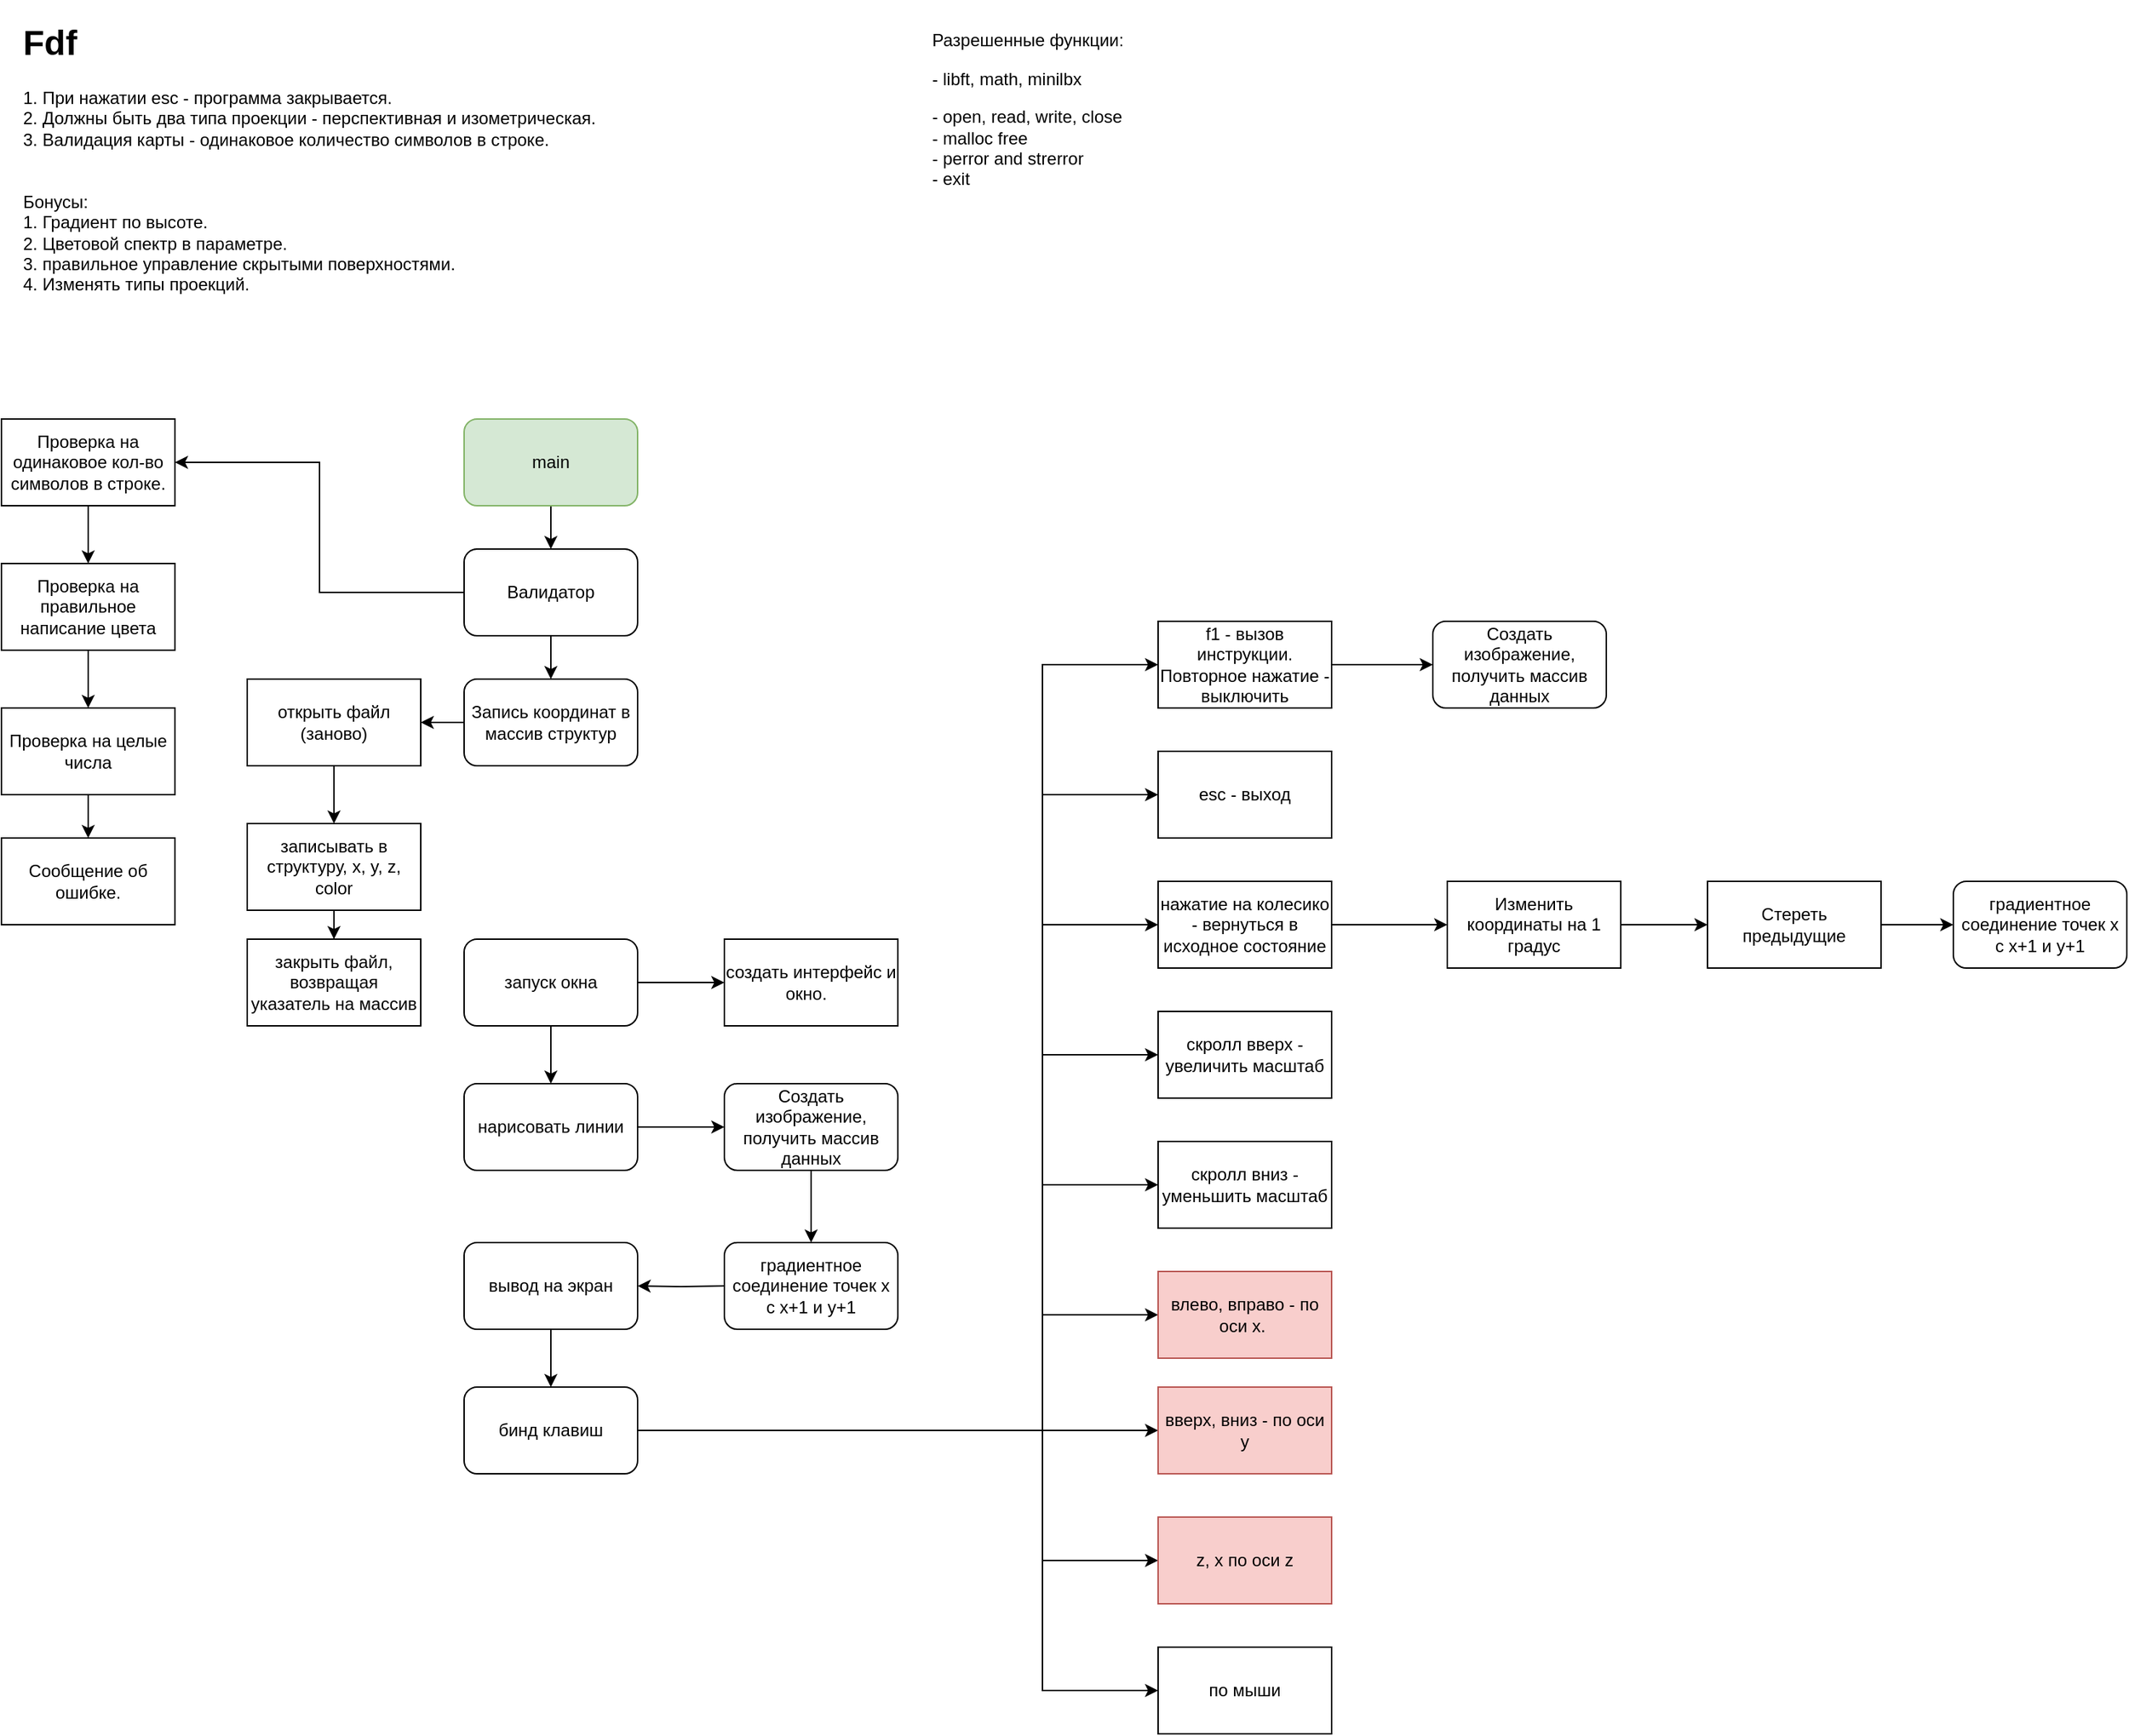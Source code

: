 <mxfile version="10.5.7" type="github"><diagram id="v42kx7biO2deFO37t8zv" name="Page-1"><mxGraphModel dx="1154" dy="1090" grid="1" gridSize="10" guides="1" tooltips="1" connect="1" arrows="1" fold="1" page="1" pageScale="1" pageWidth="850" pageHeight="1100" math="0" shadow="0"><root><mxCell id="0"/><mxCell id="1" parent="0"/><mxCell id="bMH6zzSPCmijD4IpLeof-1" value="&lt;h1&gt;Fdf&lt;/h1&gt;&lt;p&gt;&lt;/p&gt;1. При нажатии esc - программа закрывается.&lt;br&gt;2. Должны быть два типа проекции - перспективная и изометрическая.&lt;br&gt;3. Валидация карты - одинаковое количество символов в строке.&amp;nbsp;&lt;br&gt;&lt;br&gt;&lt;br&gt;Бонусы:&lt;br&gt;1. Градиент по высоте.&lt;br&gt;2. Цветовой спектр в параметре.&lt;br&gt;3. правильное управление скрытыми поверхностями.&amp;nbsp;&lt;br&gt;4. Изменять типы проекций.&lt;br&gt;&lt;br&gt;" style="text;html=1;strokeColor=none;fillColor=none;spacing=5;spacingTop=-20;whiteSpace=wrap;overflow=hidden;rounded=0;" parent="1" vertex="1"><mxGeometry x="40" y="20" width="620" height="210" as="geometry"/></mxCell><mxCell id="bMH6zzSPCmijD4IpLeof-2" value="&lt;p style=&quot;text-align: left&quot;&gt;Разрешенные функции:&lt;/p&gt;&lt;p style=&quot;text-align: left&quot;&gt;- libft, math, minilbx&lt;/p&gt;&lt;span&gt;&lt;div style=&quot;text-align: left&quot;&gt;&lt;span&gt;- open, read, write, close&lt;/span&gt;&lt;/div&gt;&lt;/span&gt;&lt;span&gt;&lt;div style=&quot;text-align: left&quot;&gt;&lt;span&gt;- malloc free&lt;/span&gt;&lt;/div&gt;&lt;/span&gt;&lt;span&gt;&lt;div style=&quot;text-align: left&quot;&gt;&lt;span&gt;- perror and strerror&lt;/span&gt;&lt;/div&gt;&lt;/span&gt;&lt;div style=&quot;text-align: left&quot;&gt;&lt;span&gt;- exit&lt;/span&gt;&lt;/div&gt;" style="text;html=1;strokeColor=none;fillColor=none;align=center;verticalAlign=middle;whiteSpace=wrap;rounded=0;" parent="1" vertex="1"><mxGeometry x="660" y="10" width="160" height="140" as="geometry"/></mxCell><mxCell id="bMH6zzSPCmijD4IpLeof-11" style="edgeStyle=orthogonalEdgeStyle;rounded=0;orthogonalLoop=1;jettySize=auto;html=1;entryX=0.5;entryY=0;entryDx=0;entryDy=0;" parent="1" source="bMH6zzSPCmijD4IpLeof-3" target="bMH6zzSPCmijD4IpLeof-4" edge="1"><mxGeometry relative="1" as="geometry"/></mxCell><mxCell id="bMH6zzSPCmijD4IpLeof-3" value="main" style="rounded=1;whiteSpace=wrap;html=1;fillColor=#d5e8d4;strokeColor=#82b366;" parent="1" vertex="1"><mxGeometry x="350" y="300" width="120" height="60" as="geometry"/></mxCell><mxCell id="bMH6zzSPCmijD4IpLeof-10" style="edgeStyle=orthogonalEdgeStyle;rounded=0;orthogonalLoop=1;jettySize=auto;html=1;entryX=1;entryY=0.5;entryDx=0;entryDy=0;" parent="1" source="bMH6zzSPCmijD4IpLeof-4" target="bMH6zzSPCmijD4IpLeof-5" edge="1"><mxGeometry relative="1" as="geometry"/></mxCell><mxCell id="C5nu7WACFBEaYVz-HuIm-1" style="edgeStyle=orthogonalEdgeStyle;rounded=0;orthogonalLoop=1;jettySize=auto;html=1;entryX=0.5;entryY=0;entryDx=0;entryDy=0;" edge="1" parent="1" source="bMH6zzSPCmijD4IpLeof-4" target="bMH6zzSPCmijD4IpLeof-40"><mxGeometry relative="1" as="geometry"/></mxCell><mxCell id="bMH6zzSPCmijD4IpLeof-4" value="Валидатор" style="rounded=1;whiteSpace=wrap;html=1;" parent="1" vertex="1"><mxGeometry x="350" y="390" width="120" height="60" as="geometry"/></mxCell><mxCell id="bMH6zzSPCmijD4IpLeof-9" style="edgeStyle=orthogonalEdgeStyle;rounded=0;orthogonalLoop=1;jettySize=auto;html=1;entryX=0.5;entryY=0;entryDx=0;entryDy=0;" parent="1" source="bMH6zzSPCmijD4IpLeof-5" target="bMH6zzSPCmijD4IpLeof-6" edge="1"><mxGeometry relative="1" as="geometry"/></mxCell><mxCell id="bMH6zzSPCmijD4IpLeof-5" value="Проверка на одинаковое кол-во символов в строке." style="rounded=0;whiteSpace=wrap;html=1;" parent="1" vertex="1"><mxGeometry x="30" y="300" width="120" height="60" as="geometry"/></mxCell><mxCell id="bMH6zzSPCmijD4IpLeof-8" style="edgeStyle=orthogonalEdgeStyle;rounded=0;orthogonalLoop=1;jettySize=auto;html=1;entryX=0.5;entryY=0;entryDx=0;entryDy=0;" parent="1" source="bMH6zzSPCmijD4IpLeof-6" target="bMH6zzSPCmijD4IpLeof-7" edge="1"><mxGeometry relative="1" as="geometry"/></mxCell><mxCell id="bMH6zzSPCmijD4IpLeof-6" value="Проверка на правильное написание цвета" style="rounded=0;whiteSpace=wrap;html=1;" parent="1" vertex="1"><mxGeometry x="30" y="400" width="120" height="60" as="geometry"/></mxCell><mxCell id="bMH6zzSPCmijD4IpLeof-48" style="edgeStyle=orthogonalEdgeStyle;rounded=0;orthogonalLoop=1;jettySize=auto;html=1;entryX=0.5;entryY=0;entryDx=0;entryDy=0;" parent="1" source="bMH6zzSPCmijD4IpLeof-7" target="bMH6zzSPCmijD4IpLeof-47" edge="1"><mxGeometry relative="1" as="geometry"/></mxCell><mxCell id="bMH6zzSPCmijD4IpLeof-7" value="Проверка на целые числа" style="rounded=0;whiteSpace=wrap;html=1;" parent="1" vertex="1"><mxGeometry x="30" y="500" width="120" height="60" as="geometry"/></mxCell><mxCell id="bMH6zzSPCmijD4IpLeof-28" style="edgeStyle=orthogonalEdgeStyle;rounded=0;orthogonalLoop=1;jettySize=auto;html=1;exitX=1;exitY=0.5;exitDx=0;exitDy=0;entryX=0;entryY=0.5;entryDx=0;entryDy=0;" parent="1" source="bMH6zzSPCmijD4IpLeof-12" target="bMH6zzSPCmijD4IpLeof-24" edge="1"><mxGeometry relative="1" as="geometry"><Array as="points"><mxPoint x="750" y="1000"/><mxPoint x="750" y="470"/></Array></mxGeometry></mxCell><mxCell id="bMH6zzSPCmijD4IpLeof-29" style="edgeStyle=orthogonalEdgeStyle;rounded=0;orthogonalLoop=1;jettySize=auto;html=1;entryX=0;entryY=0.5;entryDx=0;entryDy=0;" parent="1" source="bMH6zzSPCmijD4IpLeof-12" target="bMH6zzSPCmijD4IpLeof-14" edge="1"><mxGeometry relative="1" as="geometry"><Array as="points"><mxPoint x="750" y="1000"/><mxPoint x="750" y="560"/></Array></mxGeometry></mxCell><mxCell id="bMH6zzSPCmijD4IpLeof-30" style="edgeStyle=orthogonalEdgeStyle;rounded=0;orthogonalLoop=1;jettySize=auto;html=1;entryX=0;entryY=0.5;entryDx=0;entryDy=0;" parent="1" source="bMH6zzSPCmijD4IpLeof-12" target="bMH6zzSPCmijD4IpLeof-15" edge="1"><mxGeometry relative="1" as="geometry"><Array as="points"><mxPoint x="750" y="1000"/><mxPoint x="750" y="650"/></Array></mxGeometry></mxCell><mxCell id="bMH6zzSPCmijD4IpLeof-31" style="edgeStyle=orthogonalEdgeStyle;rounded=0;orthogonalLoop=1;jettySize=auto;html=1;entryX=0;entryY=0.5;entryDx=0;entryDy=0;" parent="1" source="bMH6zzSPCmijD4IpLeof-12" target="bMH6zzSPCmijD4IpLeof-18" edge="1"><mxGeometry relative="1" as="geometry"><Array as="points"><mxPoint x="750" y="1000"/><mxPoint x="750" y="740"/></Array></mxGeometry></mxCell><mxCell id="bMH6zzSPCmijD4IpLeof-32" style="edgeStyle=orthogonalEdgeStyle;rounded=0;orthogonalLoop=1;jettySize=auto;html=1;entryX=0;entryY=0.5;entryDx=0;entryDy=0;" parent="1" source="bMH6zzSPCmijD4IpLeof-12" target="bMH6zzSPCmijD4IpLeof-19" edge="1"><mxGeometry relative="1" as="geometry"><Array as="points"><mxPoint x="750" y="1000"/><mxPoint x="750" y="830"/></Array></mxGeometry></mxCell><mxCell id="bMH6zzSPCmijD4IpLeof-33" style="edgeStyle=orthogonalEdgeStyle;rounded=0;orthogonalLoop=1;jettySize=auto;html=1;entryX=0;entryY=0.5;entryDx=0;entryDy=0;" parent="1" source="bMH6zzSPCmijD4IpLeof-12" target="bMH6zzSPCmijD4IpLeof-20" edge="1"><mxGeometry relative="1" as="geometry"><Array as="points"><mxPoint x="750" y="1000"/><mxPoint x="750" y="920"/></Array></mxGeometry></mxCell><mxCell id="bMH6zzSPCmijD4IpLeof-34" style="edgeStyle=orthogonalEdgeStyle;rounded=0;orthogonalLoop=1;jettySize=auto;html=1;entryX=0;entryY=0.5;entryDx=0;entryDy=0;" parent="1" source="bMH6zzSPCmijD4IpLeof-12" target="bMH6zzSPCmijD4IpLeof-21" edge="1"><mxGeometry relative="1" as="geometry"/></mxCell><mxCell id="bMH6zzSPCmijD4IpLeof-35" style="edgeStyle=orthogonalEdgeStyle;rounded=0;orthogonalLoop=1;jettySize=auto;html=1;entryX=0;entryY=0.5;entryDx=0;entryDy=0;" parent="1" source="bMH6zzSPCmijD4IpLeof-12" target="bMH6zzSPCmijD4IpLeof-22" edge="1"><mxGeometry relative="1" as="geometry"><Array as="points"><mxPoint x="750" y="1000"/><mxPoint x="750" y="1090"/></Array></mxGeometry></mxCell><mxCell id="bMH6zzSPCmijD4IpLeof-67" style="edgeStyle=orthogonalEdgeStyle;rounded=0;orthogonalLoop=1;jettySize=auto;html=1;entryX=0;entryY=0.5;entryDx=0;entryDy=0;" parent="1" source="bMH6zzSPCmijD4IpLeof-12" target="bMH6zzSPCmijD4IpLeof-66" edge="1"><mxGeometry relative="1" as="geometry"><Array as="points"><mxPoint x="750" y="1000"/><mxPoint x="750" y="1180"/></Array></mxGeometry></mxCell><mxCell id="bMH6zzSPCmijD4IpLeof-12" value="бинд клавиш" style="rounded=1;whiteSpace=wrap;html=1;" parent="1" vertex="1"><mxGeometry x="350" y="970" width="120" height="60" as="geometry"/></mxCell><mxCell id="bMH6zzSPCmijD4IpLeof-14" value="esc - выход" style="rounded=0;whiteSpace=wrap;html=1;" parent="1" vertex="1"><mxGeometry x="830" y="530" width="120" height="60" as="geometry"/></mxCell><mxCell id="bMH6zzSPCmijD4IpLeof-69" style="edgeStyle=orthogonalEdgeStyle;rounded=0;orthogonalLoop=1;jettySize=auto;html=1;entryX=0;entryY=0.5;entryDx=0;entryDy=0;" parent="1" source="bMH6zzSPCmijD4IpLeof-15" target="bMH6zzSPCmijD4IpLeof-70" edge="1"><mxGeometry relative="1" as="geometry"><mxPoint x="1010" y="650" as="targetPoint"/></mxGeometry></mxCell><mxCell id="bMH6zzSPCmijD4IpLeof-15" value="нажатие на колесико - вернуться в исходное состояние" style="rounded=0;whiteSpace=wrap;html=1;" parent="1" vertex="1"><mxGeometry x="830" y="620" width="120" height="60" as="geometry"/></mxCell><mxCell id="bMH6zzSPCmijD4IpLeof-18" value="скролл вверх - увеличить масштаб" style="rounded=0;whiteSpace=wrap;html=1;" parent="1" vertex="1"><mxGeometry x="830" y="710" width="120" height="60" as="geometry"/></mxCell><mxCell id="bMH6zzSPCmijD4IpLeof-19" value="скролл вниз - уменьшить масштаб" style="rounded=0;whiteSpace=wrap;html=1;" parent="1" vertex="1"><mxGeometry x="830" y="800" width="120" height="60" as="geometry"/></mxCell><mxCell id="bMH6zzSPCmijD4IpLeof-20" value="влево, вправо - по оси x.&amp;nbsp;" style="rounded=0;whiteSpace=wrap;html=1;fillColor=#f8cecc;strokeColor=#b85450;" parent="1" vertex="1"><mxGeometry x="830" y="890" width="120" height="60" as="geometry"/></mxCell><mxCell id="bMH6zzSPCmijD4IpLeof-21" value="вверх, вниз - по оси y" style="rounded=0;whiteSpace=wrap;html=1;fillColor=#f8cecc;strokeColor=#b85450;" parent="1" vertex="1"><mxGeometry x="830" y="970" width="120" height="60" as="geometry"/></mxCell><mxCell id="bMH6zzSPCmijD4IpLeof-22" value="z, x по оси z" style="rounded=0;whiteSpace=wrap;html=1;fillColor=#f8cecc;strokeColor=#b85450;" parent="1" vertex="1"><mxGeometry x="830" y="1060" width="120" height="60" as="geometry"/></mxCell><mxCell id="bMH6zzSPCmijD4IpLeof-65" style="edgeStyle=orthogonalEdgeStyle;rounded=0;orthogonalLoop=1;jettySize=auto;html=1;entryX=0;entryY=0.5;entryDx=0;entryDy=0;" parent="1" source="bMH6zzSPCmijD4IpLeof-24" target="bMH6zzSPCmijD4IpLeof-64" edge="1"><mxGeometry relative="1" as="geometry"/></mxCell><mxCell id="bMH6zzSPCmijD4IpLeof-24" value="f1 - вызов инструкции.&lt;br&gt;Повторное нажатие - выключить&lt;br&gt;" style="rounded=0;whiteSpace=wrap;html=1;" parent="1" vertex="1"><mxGeometry x="830" y="440" width="120" height="60" as="geometry"/></mxCell><mxCell id="bMH6zzSPCmijD4IpLeof-50" style="edgeStyle=orthogonalEdgeStyle;rounded=0;orthogonalLoop=1;jettySize=auto;html=1;entryX=0;entryY=0.5;entryDx=0;entryDy=0;" parent="1" source="bMH6zzSPCmijD4IpLeof-25" target="bMH6zzSPCmijD4IpLeof-37" edge="1"><mxGeometry relative="1" as="geometry"/></mxCell><mxCell id="bMH6zzSPCmijD4IpLeof-53" style="edgeStyle=orthogonalEdgeStyle;rounded=0;orthogonalLoop=1;jettySize=auto;html=1;entryX=0.5;entryY=0;entryDx=0;entryDy=0;" parent="1" source="bMH6zzSPCmijD4IpLeof-25" target="bMH6zzSPCmijD4IpLeof-52" edge="1"><mxGeometry relative="1" as="geometry"/></mxCell><mxCell id="bMH6zzSPCmijD4IpLeof-25" value="запуск окна" style="rounded=1;whiteSpace=wrap;html=1;" parent="1" vertex="1"><mxGeometry x="350" y="660" width="120" height="60" as="geometry"/></mxCell><mxCell id="bMH6zzSPCmijD4IpLeof-37" value="создать интерфейс и окно.&amp;nbsp;&amp;nbsp;" style="rounded=0;whiteSpace=wrap;html=1;" parent="1" vertex="1"><mxGeometry x="530" y="660" width="120" height="60" as="geometry"/></mxCell><mxCell id="bMH6zzSPCmijD4IpLeof-44" style="edgeStyle=orthogonalEdgeStyle;rounded=0;orthogonalLoop=1;jettySize=auto;html=1;entryX=1;entryY=0.5;entryDx=0;entryDy=0;" parent="1" source="bMH6zzSPCmijD4IpLeof-40" target="bMH6zzSPCmijD4IpLeof-41" edge="1"><mxGeometry relative="1" as="geometry"/></mxCell><mxCell id="bMH6zzSPCmijD4IpLeof-40" value="Запись координат в массив структур" style="rounded=1;whiteSpace=wrap;html=1;" parent="1" vertex="1"><mxGeometry x="350" y="480" width="120" height="60" as="geometry"/></mxCell><mxCell id="bMH6zzSPCmijD4IpLeof-43" style="edgeStyle=orthogonalEdgeStyle;rounded=0;orthogonalLoop=1;jettySize=auto;html=1;entryX=0.5;entryY=0;entryDx=0;entryDy=0;" parent="1" source="bMH6zzSPCmijD4IpLeof-41" target="bMH6zzSPCmijD4IpLeof-42" edge="1"><mxGeometry relative="1" as="geometry"/></mxCell><mxCell id="bMH6zzSPCmijD4IpLeof-41" value="открыть файл (заново)" style="rounded=0;whiteSpace=wrap;html=1;" parent="1" vertex="1"><mxGeometry x="200" y="480" width="120" height="60" as="geometry"/></mxCell><mxCell id="bMH6zzSPCmijD4IpLeof-46" style="edgeStyle=orthogonalEdgeStyle;rounded=0;orthogonalLoop=1;jettySize=auto;html=1;entryX=0.5;entryY=0;entryDx=0;entryDy=0;" parent="1" source="bMH6zzSPCmijD4IpLeof-42" target="bMH6zzSPCmijD4IpLeof-45" edge="1"><mxGeometry relative="1" as="geometry"/></mxCell><mxCell id="bMH6zzSPCmijD4IpLeof-42" value="записывать в структуру, x, y, z, color" style="rounded=0;whiteSpace=wrap;html=1;" parent="1" vertex="1"><mxGeometry x="200" y="580" width="120" height="60" as="geometry"/></mxCell><mxCell id="bMH6zzSPCmijD4IpLeof-45" value="закрыть файл, возвращая указатель на массив" style="rounded=0;whiteSpace=wrap;html=1;" parent="1" vertex="1"><mxGeometry x="200" y="660" width="120" height="60" as="geometry"/></mxCell><mxCell id="bMH6zzSPCmijD4IpLeof-47" value="Сообщение об ошибке." style="rounded=0;whiteSpace=wrap;html=1;" parent="1" vertex="1"><mxGeometry x="30" y="590" width="120" height="60" as="geometry"/></mxCell><mxCell id="bMH6zzSPCmijD4IpLeof-59" style="edgeStyle=orthogonalEdgeStyle;rounded=0;orthogonalLoop=1;jettySize=auto;html=1;entryX=0;entryY=0.5;entryDx=0;entryDy=0;" parent="1" source="bMH6zzSPCmijD4IpLeof-52" target="bMH6zzSPCmijD4IpLeof-57" edge="1"><mxGeometry relative="1" as="geometry"/></mxCell><mxCell id="bMH6zzSPCmijD4IpLeof-52" value="нарисовать линии" style="rounded=1;whiteSpace=wrap;html=1;" parent="1" vertex="1"><mxGeometry x="350" y="760" width="120" height="60" as="geometry"/></mxCell><mxCell id="bMH6zzSPCmijD4IpLeof-62" style="edgeStyle=orthogonalEdgeStyle;rounded=0;orthogonalLoop=1;jettySize=auto;html=1;entryX=1;entryY=0.5;entryDx=0;entryDy=0;" parent="1" target="bMH6zzSPCmijD4IpLeof-61" edge="1"><mxGeometry relative="1" as="geometry"><mxPoint x="530" y="900" as="sourcePoint"/></mxGeometry></mxCell><mxCell id="bMH6zzSPCmijD4IpLeof-58" style="edgeStyle=orthogonalEdgeStyle;rounded=0;orthogonalLoop=1;jettySize=auto;html=1;entryX=0.5;entryY=0;entryDx=0;entryDy=0;" parent="1" source="bMH6zzSPCmijD4IpLeof-57" edge="1"><mxGeometry relative="1" as="geometry"><mxPoint x="590" y="870" as="targetPoint"/></mxGeometry></mxCell><mxCell id="bMH6zzSPCmijD4IpLeof-57" value="&lt;span&gt;Создать изображение, получить массив данных&lt;/span&gt;" style="rounded=1;whiteSpace=wrap;html=1;" parent="1" vertex="1"><mxGeometry x="530" y="760" width="120" height="60" as="geometry"/></mxCell><mxCell id="bMH6zzSPCmijD4IpLeof-63" style="edgeStyle=orthogonalEdgeStyle;rounded=0;orthogonalLoop=1;jettySize=auto;html=1;entryX=0.5;entryY=0;entryDx=0;entryDy=0;" parent="1" source="bMH6zzSPCmijD4IpLeof-61" target="bMH6zzSPCmijD4IpLeof-12" edge="1"><mxGeometry relative="1" as="geometry"/></mxCell><mxCell id="bMH6zzSPCmijD4IpLeof-61" value="вывод на экран" style="rounded=1;whiteSpace=wrap;html=1;" parent="1" vertex="1"><mxGeometry x="350" y="870" width="120" height="60" as="geometry"/></mxCell><mxCell id="bMH6zzSPCmijD4IpLeof-64" value="&lt;span&gt;Создать изображение, получить массив данных&lt;/span&gt;" style="rounded=1;whiteSpace=wrap;html=1;" parent="1" vertex="1"><mxGeometry x="1020" y="440" width="120" height="60" as="geometry"/></mxCell><mxCell id="bMH6zzSPCmijD4IpLeof-66" value="по мыши" style="rounded=0;whiteSpace=wrap;html=1;" parent="1" vertex="1"><mxGeometry x="830" y="1150" width="120" height="60" as="geometry"/></mxCell><mxCell id="bMH6zzSPCmijD4IpLeof-72" style="edgeStyle=orthogonalEdgeStyle;rounded=0;orthogonalLoop=1;jettySize=auto;html=1;entryX=0;entryY=0.5;entryDx=0;entryDy=0;" parent="1" source="bMH6zzSPCmijD4IpLeof-70" target="bMH6zzSPCmijD4IpLeof-71" edge="1"><mxGeometry relative="1" as="geometry"/></mxCell><mxCell id="bMH6zzSPCmijD4IpLeof-70" value="&lt;span&gt;Изменить координаты на 1 градус&lt;/span&gt;" style="rounded=0;whiteSpace=wrap;html=1;" parent="1" vertex="1"><mxGeometry x="1030" y="620" width="120" height="60" as="geometry"/></mxCell><mxCell id="bMH6zzSPCmijD4IpLeof-74" style="edgeStyle=orthogonalEdgeStyle;rounded=0;orthogonalLoop=1;jettySize=auto;html=1;exitX=1;exitY=0.5;exitDx=0;exitDy=0;entryX=0;entryY=0.5;entryDx=0;entryDy=0;" parent="1" source="bMH6zzSPCmijD4IpLeof-71" target="bMH6zzSPCmijD4IpLeof-76" edge="1"><mxGeometry relative="1" as="geometry"><mxPoint x="1370" y="650" as="targetPoint"/></mxGeometry></mxCell><mxCell id="bMH6zzSPCmijD4IpLeof-71" value="Стереть предыдущие" style="rounded=0;whiteSpace=wrap;html=1;" parent="1" vertex="1"><mxGeometry x="1210" y="620" width="120" height="60" as="geometry"/></mxCell><mxCell id="bMH6zzSPCmijD4IpLeof-75" value="&lt;span&gt;градиентное соединение точек x c x+1 и y+1&lt;/span&gt;" style="rounded=1;whiteSpace=wrap;html=1;" parent="1" vertex="1"><mxGeometry x="530" y="870" width="120" height="60" as="geometry"/></mxCell><mxCell id="bMH6zzSPCmijD4IpLeof-76" value="&lt;span&gt;градиентное соединение точек x c x+1 и y+1&lt;/span&gt;" style="rounded=1;whiteSpace=wrap;html=1;" parent="1" vertex="1"><mxGeometry x="1380" y="620" width="120" height="60" as="geometry"/></mxCell></root></mxGraphModel></diagram></mxfile>